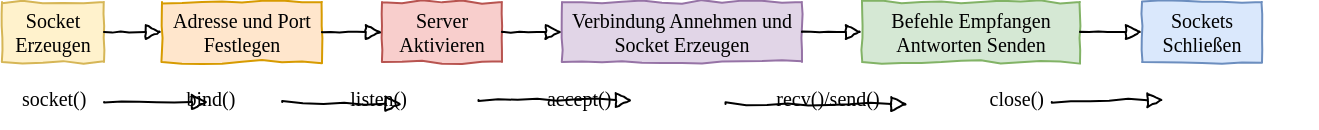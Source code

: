 <mxfile version="11.3.0" type="device" pages="1"><diagram id="eKjMkOtHyt3cIPhuwEEv" name="Page-1"><mxGraphModel dx="706" dy="409" grid="1" gridSize="10" guides="1" tooltips="1" connect="1" arrows="1" fold="1" page="1" pageScale="1" pageWidth="827" pageHeight="1169" math="0" shadow="0"><root><mxCell id="0"/><mxCell id="1" parent="0"/><mxCell id="-dsiXrUd01_jmWYhWwuz-4" value="&lt;font face=&quot;Comic Sans MS&quot; style=&quot;font-size: 10px&quot;&gt;Adresse und Port Festlegen&lt;/font&gt;" style="rounded=0;whiteSpace=wrap;html=1;comic=1;fontSize=10;fillColor=#ffe6cc;strokeColor=#d79b00;" parent="1" vertex="1"><mxGeometry x="140" y="20" width="80" height="30" as="geometry"/></mxCell><mxCell id="-dsiXrUd01_jmWYhWwuz-6" value="&lt;font face=&quot;Comic Sans MS&quot; style=&quot;font-size: 10px&quot;&gt;Server Aktivieren&lt;br style=&quot;font-size: 10px&quot;&gt;&lt;/font&gt;" style="rounded=0;whiteSpace=wrap;html=1;comic=1;fontSize=10;fillColor=#f8cecc;strokeColor=#b85450;" parent="1" vertex="1"><mxGeometry x="250" y="20" width="60" height="30" as="geometry"/></mxCell><mxCell id="-dsiXrUd01_jmWYhWwuz-8" value="&lt;font face=&quot;Comic Sans MS&quot; style=&quot;font-size: 10px&quot;&gt;Socket Erzeugen&lt;br&gt;&lt;/font&gt;" style="rounded=0;whiteSpace=wrap;html=1;comic=1;fontSize=10;fillColor=#fff2cc;strokeColor=#d6b656;verticalAlign=middle;" parent="1" vertex="1"><mxGeometry x="60" y="20" width="51" height="30" as="geometry"/></mxCell><mxCell id="-dsiXrUd01_jmWYhWwuz-11" value="&lt;font face=&quot;Comic Sans MS&quot; style=&quot;font-size: 10px&quot;&gt;Verbindung Annehmen und Socket Erzeugen&lt;/font&gt;" style="rounded=0;whiteSpace=wrap;html=1;comic=1;fontSize=10;fillColor=#e1d5e7;strokeColor=#9673a6;" parent="1" vertex="1"><mxGeometry x="340" y="20" width="120" height="30" as="geometry"/></mxCell><mxCell id="-dsiXrUd01_jmWYhWwuz-16" value="" style="endArrow=block;html=1;fontSize=10;comic=1;endFill=0;exitX=0.067;exitY=0.567;exitDx=0;exitDy=0;exitPerimeter=0;entryX=0.147;entryY=0.567;entryDx=0;entryDy=0;entryPerimeter=0;" parent="1" edge="1" target="tH8Uctwa0tmCjX_T2qnb-1" source="tH8Uctwa0tmCjX_T2qnb-1"><mxGeometry width="50" height="50" relative="1" as="geometry"><mxPoint x="110" y="100" as="sourcePoint"/><mxPoint x="170" y="110" as="targetPoint"/></mxGeometry></mxCell><mxCell id="-dsiXrUd01_jmWYhWwuz-17" value="" style="endArrow=block;html=1;fontSize=10;comic=1;endFill=0;entryX=0.882;entryY=0.533;entryDx=0;entryDy=0;entryPerimeter=0;exitX=0.796;exitY=0.567;exitDx=0;exitDy=0;exitPerimeter=0;" parent="1" target="tH8Uctwa0tmCjX_T2qnb-1" edge="1" source="tH8Uctwa0tmCjX_T2qnb-1"><mxGeometry width="50" height="50" relative="1" as="geometry"><mxPoint x="276.5" y="175.5" as="sourcePoint"/><mxPoint x="276.5" y="196.5" as="targetPoint"/></mxGeometry></mxCell><mxCell id="-dsiXrUd01_jmWYhWwuz-18" value="" style="endArrow=block;html=1;fontSize=10;exitX=0.355;exitY=0.533;exitDx=0;exitDy=0;exitPerimeter=0;comic=1;endFill=0;entryX=0.473;entryY=0.533;entryDx=0;entryDy=0;entryPerimeter=0;" parent="1" edge="1" target="tH8Uctwa0tmCjX_T2qnb-1" source="tH8Uctwa0tmCjX_T2qnb-1"><mxGeometry width="50" height="50" relative="1" as="geometry"><mxPoint x="276.512" y="229.445" as="sourcePoint"/><mxPoint x="276.5" y="262.5" as="targetPoint"/></mxGeometry></mxCell><mxCell id="-dsiXrUd01_jmWYhWwuz-29" value="" style="endArrow=block;html=1;fontSize=10;exitX=1;exitY=0.5;exitDx=0;exitDy=0;comic=1;endFill=0;entryX=0;entryY=0.5;entryDx=0;entryDy=0;" parent="1" source="-dsiXrUd01_jmWYhWwuz-8" target="-dsiXrUd01_jmWYhWwuz-4" edge="1"><mxGeometry width="50" height="50" relative="1" as="geometry"><mxPoint x="162.012" y="160.945" as="sourcePoint"/><mxPoint x="162" y="194" as="targetPoint"/></mxGeometry></mxCell><mxCell id="-dsiXrUd01_jmWYhWwuz-30" value="" style="endArrow=block;html=1;fontSize=10;exitX=1;exitY=0.5;exitDx=0;exitDy=0;comic=1;endFill=0;entryX=0;entryY=0.5;entryDx=0;entryDy=0;" parent="1" source="-dsiXrUd01_jmWYhWwuz-6" target="-dsiXrUd01_jmWYhWwuz-11" edge="1"><mxGeometry width="50" height="50" relative="1" as="geometry"><mxPoint x="172.012" y="174.945" as="sourcePoint"/><mxPoint x="172" y="208" as="targetPoint"/></mxGeometry></mxCell><mxCell id="-dsiXrUd01_jmWYhWwuz-31" value="" style="endArrow=block;html=1;fontSize=10;exitX=1;exitY=0.5;exitDx=0;exitDy=0;comic=1;endFill=0;entryX=0;entryY=0.5;entryDx=0;entryDy=0;" parent="1" source="-dsiXrUd01_jmWYhWwuz-4" target="-dsiXrUd01_jmWYhWwuz-6" edge="1"><mxGeometry width="50" height="50" relative="1" as="geometry"><mxPoint x="182.012" y="184.945" as="sourcePoint"/><mxPoint x="182" y="218" as="targetPoint"/></mxGeometry></mxCell><mxCell id="-dsiXrUd01_jmWYhWwuz-34" value="&lt;font face=&quot;Comic Sans MS&quot; style=&quot;font-size: 10px&quot;&gt;Befehle Empfangen&lt;br&gt;Antworten Senden&lt;br style=&quot;font-size: 10px&quot;&gt;&lt;/font&gt;" style="rounded=0;whiteSpace=wrap;html=1;comic=1;fontSize=10;fillColor=#d5e8d4;strokeColor=#82b366;" parent="1" vertex="1"><mxGeometry x="490" y="20" width="109" height="30" as="geometry"/></mxCell><mxCell id="-dsiXrUd01_jmWYhWwuz-35" value="&lt;font face=&quot;Comic Sans MS&quot; style=&quot;font-size: 10px&quot;&gt;Sockets Schließen&lt;/font&gt;" style="rounded=0;whiteSpace=wrap;html=1;comic=1;fontSize=10;fillColor=#dae8fc;strokeColor=#6c8ebf;" parent="1" vertex="1"><mxGeometry x="630" y="20" width="60" height="30" as="geometry"/></mxCell><mxCell id="-dsiXrUd01_jmWYhWwuz-36" value="" style="endArrow=block;html=1;fontSize=10;exitX=1;exitY=0.5;exitDx=0;exitDy=0;comic=1;endFill=0;" parent="1" source="-dsiXrUd01_jmWYhWwuz-34" target="-dsiXrUd01_jmWYhWwuz-35" edge="1"><mxGeometry width="50" height="50" relative="1" as="geometry"><mxPoint x="172.012" y="276.945" as="sourcePoint"/><mxPoint x="172" y="310" as="targetPoint"/></mxGeometry></mxCell><mxCell id="-dsiXrUd01_jmWYhWwuz-37" value="" style="endArrow=block;html=1;fontSize=10;exitX=1;exitY=0.5;exitDx=0;exitDy=0;comic=1;endFill=0;entryX=0;entryY=0.5;entryDx=0;entryDy=0;" parent="1" target="-dsiXrUd01_jmWYhWwuz-34" edge="1" source="-dsiXrUd01_jmWYhWwuz-11"><mxGeometry width="50" height="50" relative="1" as="geometry"><mxPoint x="79.5" y="206.5" as="sourcePoint"/><mxPoint x="182" y="320" as="targetPoint"/></mxGeometry></mxCell><mxCell id="-dsiXrUd01_jmWYhWwuz-38" value="" style="endArrow=block;html=1;fontSize=10;exitX=0.545;exitY=0.6;exitDx=0;exitDy=0;exitPerimeter=0;comic=1;endFill=0;entryX=0.685;entryY=0.6;entryDx=0;entryDy=0;entryPerimeter=0;" parent="1" edge="1" target="tH8Uctwa0tmCjX_T2qnb-1" source="tH8Uctwa0tmCjX_T2qnb-1"><mxGeometry width="50" height="50" relative="1" as="geometry"><mxPoint x="276.512" y="277.445" as="sourcePoint"/><mxPoint x="276.5" y="300.5" as="targetPoint"/></mxGeometry></mxCell><mxCell id="tH8Uctwa0tmCjX_T2qnb-1" value="&lt;font face=&quot;Comic Sans MS&quot; style=&quot;font-size: 10px&quot;&gt;socket()&amp;nbsp; &amp;nbsp; &amp;nbsp; &amp;nbsp; &amp;nbsp; &amp;nbsp; &amp;nbsp; &amp;nbsp; &amp;nbsp; &amp;nbsp; bind()&amp;nbsp; &amp;nbsp; &amp;nbsp; &amp;nbsp; &amp;nbsp; &amp;nbsp; &amp;nbsp; &amp;nbsp; &amp;nbsp; &amp;nbsp; &amp;nbsp; &amp;nbsp;listen()&amp;nbsp; &amp;nbsp; &amp;nbsp; &amp;nbsp; &amp;nbsp; &amp;nbsp; &amp;nbsp; &amp;nbsp; &amp;nbsp; &amp;nbsp; &amp;nbsp; &amp;nbsp; &amp;nbsp; &amp;nbsp; accept()&amp;nbsp; &amp;nbsp; &amp;nbsp; &amp;nbsp; &amp;nbsp; &amp;nbsp; &amp;nbsp; &amp;nbsp; &amp;nbsp; &amp;nbsp; &amp;nbsp; &amp;nbsp; &amp;nbsp; &amp;nbsp; &amp;nbsp; &amp;nbsp; &amp;nbsp;recv()/send()&amp;nbsp; &amp;nbsp; &amp;nbsp; &amp;nbsp; &amp;nbsp; &amp;nbsp; &amp;nbsp; &amp;nbsp; &amp;nbsp; &amp;nbsp; &amp;nbsp; close()&lt;br&gt;&lt;/font&gt;" style="rounded=0;whiteSpace=wrap;html=1;comic=1;fontSize=10;fillColor=none;strokeColor=none;align=left;" vertex="1" parent="1"><mxGeometry x="67.5" y="53" width="650" height="30" as="geometry"/></mxCell><mxCell id="tH8Uctwa0tmCjX_T2qnb-3" value="" style="endArrow=block;html=1;fontSize=10;comic=1;endFill=0;entryX=0.296;entryY=0.6;entryDx=0;entryDy=0;entryPerimeter=0;exitX=0.204;exitY=0.567;exitDx=0;exitDy=0;exitPerimeter=0;" edge="1" parent="1" source="tH8Uctwa0tmCjX_T2qnb-1" target="tH8Uctwa0tmCjX_T2qnb-1"><mxGeometry width="50" height="50" relative="1" as="geometry"><mxPoint x="286.5" y="185.5" as="sourcePoint"/><mxPoint x="346.512" y="213.004" as="targetPoint"/></mxGeometry></mxCell></root></mxGraphModel></diagram></mxfile>